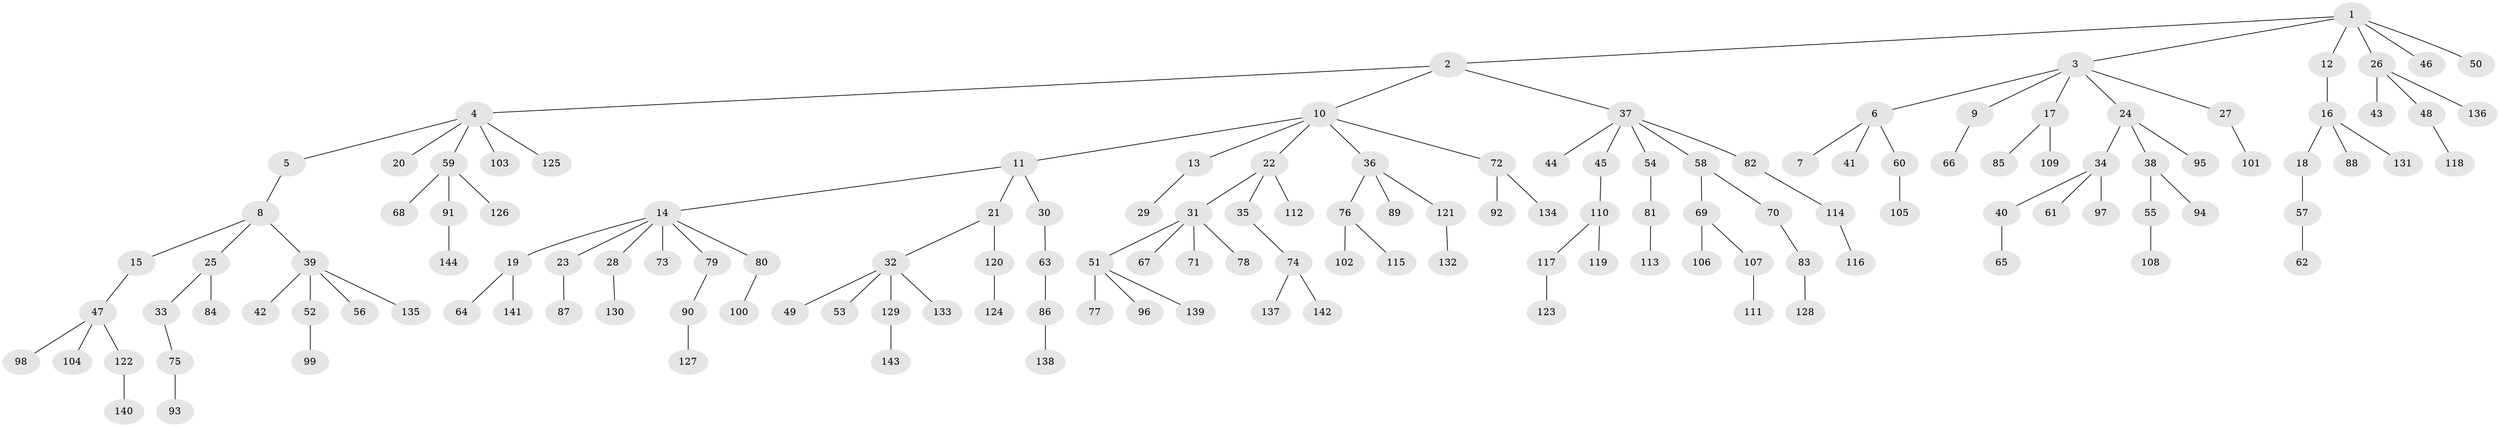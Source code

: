 // coarse degree distribution, {8: 0.04, 4: 0.03, 1: 0.61, 9: 0.01, 2: 0.22, 6: 0.01, 3: 0.05, 7: 0.02, 5: 0.01}
// Generated by graph-tools (version 1.1) at 2025/52/02/27/25 19:52:13]
// undirected, 144 vertices, 143 edges
graph export_dot {
graph [start="1"]
  node [color=gray90,style=filled];
  1;
  2;
  3;
  4;
  5;
  6;
  7;
  8;
  9;
  10;
  11;
  12;
  13;
  14;
  15;
  16;
  17;
  18;
  19;
  20;
  21;
  22;
  23;
  24;
  25;
  26;
  27;
  28;
  29;
  30;
  31;
  32;
  33;
  34;
  35;
  36;
  37;
  38;
  39;
  40;
  41;
  42;
  43;
  44;
  45;
  46;
  47;
  48;
  49;
  50;
  51;
  52;
  53;
  54;
  55;
  56;
  57;
  58;
  59;
  60;
  61;
  62;
  63;
  64;
  65;
  66;
  67;
  68;
  69;
  70;
  71;
  72;
  73;
  74;
  75;
  76;
  77;
  78;
  79;
  80;
  81;
  82;
  83;
  84;
  85;
  86;
  87;
  88;
  89;
  90;
  91;
  92;
  93;
  94;
  95;
  96;
  97;
  98;
  99;
  100;
  101;
  102;
  103;
  104;
  105;
  106;
  107;
  108;
  109;
  110;
  111;
  112;
  113;
  114;
  115;
  116;
  117;
  118;
  119;
  120;
  121;
  122;
  123;
  124;
  125;
  126;
  127;
  128;
  129;
  130;
  131;
  132;
  133;
  134;
  135;
  136;
  137;
  138;
  139;
  140;
  141;
  142;
  143;
  144;
  1 -- 2;
  1 -- 3;
  1 -- 12;
  1 -- 26;
  1 -- 46;
  1 -- 50;
  2 -- 4;
  2 -- 10;
  2 -- 37;
  3 -- 6;
  3 -- 9;
  3 -- 17;
  3 -- 24;
  3 -- 27;
  4 -- 5;
  4 -- 20;
  4 -- 59;
  4 -- 103;
  4 -- 125;
  5 -- 8;
  6 -- 7;
  6 -- 41;
  6 -- 60;
  8 -- 15;
  8 -- 25;
  8 -- 39;
  9 -- 66;
  10 -- 11;
  10 -- 13;
  10 -- 22;
  10 -- 36;
  10 -- 72;
  11 -- 14;
  11 -- 21;
  11 -- 30;
  12 -- 16;
  13 -- 29;
  14 -- 19;
  14 -- 23;
  14 -- 28;
  14 -- 73;
  14 -- 79;
  14 -- 80;
  15 -- 47;
  16 -- 18;
  16 -- 88;
  16 -- 131;
  17 -- 85;
  17 -- 109;
  18 -- 57;
  19 -- 64;
  19 -- 141;
  21 -- 32;
  21 -- 120;
  22 -- 31;
  22 -- 35;
  22 -- 112;
  23 -- 87;
  24 -- 34;
  24 -- 38;
  24 -- 95;
  25 -- 33;
  25 -- 84;
  26 -- 43;
  26 -- 48;
  26 -- 136;
  27 -- 101;
  28 -- 130;
  30 -- 63;
  31 -- 51;
  31 -- 67;
  31 -- 71;
  31 -- 78;
  32 -- 49;
  32 -- 53;
  32 -- 129;
  32 -- 133;
  33 -- 75;
  34 -- 40;
  34 -- 61;
  34 -- 97;
  35 -- 74;
  36 -- 76;
  36 -- 89;
  36 -- 121;
  37 -- 44;
  37 -- 45;
  37 -- 54;
  37 -- 58;
  37 -- 82;
  38 -- 55;
  38 -- 94;
  39 -- 42;
  39 -- 52;
  39 -- 56;
  39 -- 135;
  40 -- 65;
  45 -- 110;
  47 -- 98;
  47 -- 104;
  47 -- 122;
  48 -- 118;
  51 -- 77;
  51 -- 96;
  51 -- 139;
  52 -- 99;
  54 -- 81;
  55 -- 108;
  57 -- 62;
  58 -- 69;
  58 -- 70;
  59 -- 68;
  59 -- 91;
  59 -- 126;
  60 -- 105;
  63 -- 86;
  69 -- 106;
  69 -- 107;
  70 -- 83;
  72 -- 92;
  72 -- 134;
  74 -- 137;
  74 -- 142;
  75 -- 93;
  76 -- 102;
  76 -- 115;
  79 -- 90;
  80 -- 100;
  81 -- 113;
  82 -- 114;
  83 -- 128;
  86 -- 138;
  90 -- 127;
  91 -- 144;
  107 -- 111;
  110 -- 117;
  110 -- 119;
  114 -- 116;
  117 -- 123;
  120 -- 124;
  121 -- 132;
  122 -- 140;
  129 -- 143;
}
